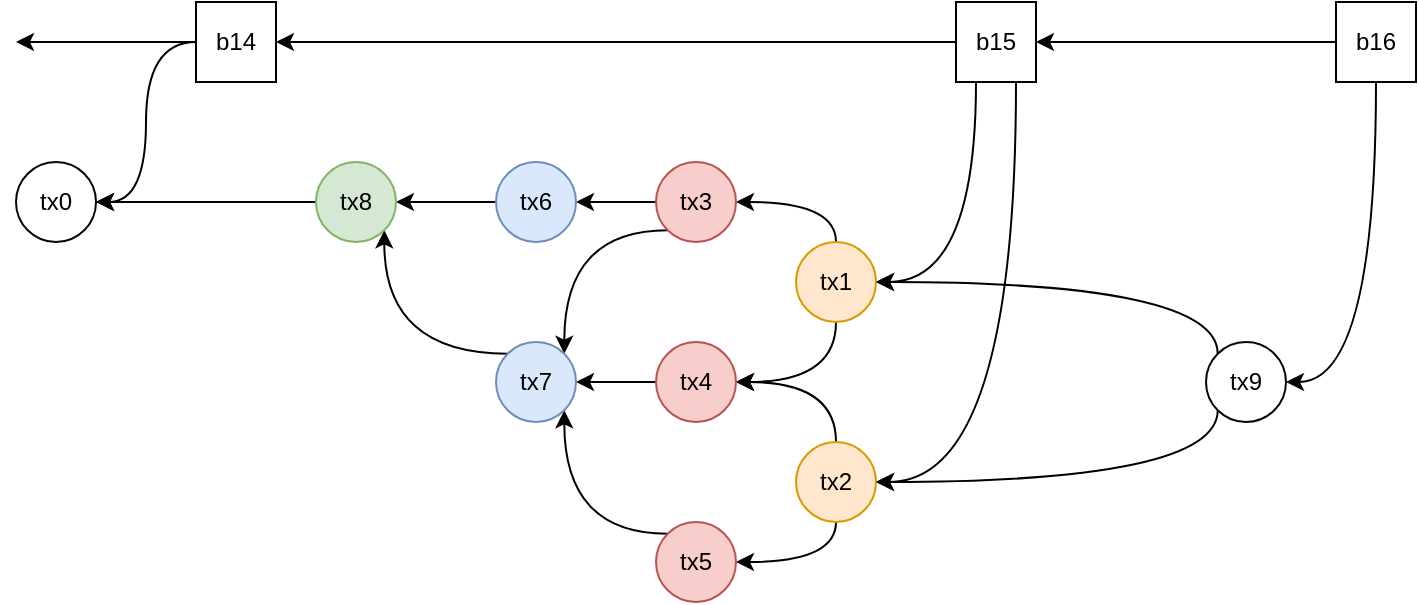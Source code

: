 <mxfile version="14.6.13" type="device"><diagram id="30AyUKwYj3xszHP75Wro" name="Page-1"><mxGraphModel dx="1106" dy="892" grid="1" gridSize="10" guides="1" tooltips="1" connect="1" arrows="1" fold="1" page="1" pageScale="1" pageWidth="850" pageHeight="1100" math="0" shadow="0"><root><mxCell id="0"/><mxCell id="1" parent="0"/><mxCell id="iuOZ1mTyVWPjf0bK8mj5-3" value="" style="edgeStyle=orthogonalEdgeStyle;rounded=0;orthogonalLoop=1;jettySize=auto;html=1;fontColor=#808080;" edge="1" parent="1" source="iuOZ1mTyVWPjf0bK8mj5-6" target="iuOZ1mTyVWPjf0bK8mj5-10"><mxGeometry relative="1" as="geometry"/></mxCell><mxCell id="iuOZ1mTyVWPjf0bK8mj5-4" style="edgeStyle=orthogonalEdgeStyle;curved=1;rounded=0;orthogonalLoop=1;jettySize=auto;html=1;exitX=0.25;exitY=1;exitDx=0;exitDy=0;entryX=1;entryY=0.5;entryDx=0;entryDy=0;strokeWidth=1;fontColor=#000000;" edge="1" parent="1" source="iuOZ1mTyVWPjf0bK8mj5-6" target="iuOZ1mTyVWPjf0bK8mj5-13"><mxGeometry relative="1" as="geometry"/></mxCell><mxCell id="iuOZ1mTyVWPjf0bK8mj5-5" style="edgeStyle=orthogonalEdgeStyle;curved=1;rounded=0;orthogonalLoop=1;jettySize=auto;html=1;exitX=0.75;exitY=1;exitDx=0;exitDy=0;entryX=1;entryY=0.5;entryDx=0;entryDy=0;strokeWidth=1;fontColor=#000000;" edge="1" parent="1" source="iuOZ1mTyVWPjf0bK8mj5-6" target="iuOZ1mTyVWPjf0bK8mj5-16"><mxGeometry relative="1" as="geometry"/></mxCell><mxCell id="iuOZ1mTyVWPjf0bK8mj5-6" value="b15" style="whiteSpace=wrap;html=1;aspect=fixed;fontStyle=0;strokeWidth=1;fillColor=#FFFFFF;" vertex="1" parent="1"><mxGeometry x="530" y="90" width="40" height="40" as="geometry"/></mxCell><mxCell id="iuOZ1mTyVWPjf0bK8mj5-7" style="edgeStyle=orthogonalEdgeStyle;rounded=0;orthogonalLoop=1;jettySize=auto;html=1;exitX=0;exitY=0.5;exitDx=0;exitDy=0;fontColor=#808080;" edge="1" parent="1" source="iuOZ1mTyVWPjf0bK8mj5-8" target="iuOZ1mTyVWPjf0bK8mj5-6"><mxGeometry relative="1" as="geometry"/></mxCell><mxCell id="iuOZ1mTyVWPjf0bK8mj5-34" style="edgeStyle=orthogonalEdgeStyle;rounded=0;orthogonalLoop=1;jettySize=auto;html=1;entryX=1;entryY=0.5;entryDx=0;entryDy=0;curved=1;exitX=0.5;exitY=1;exitDx=0;exitDy=0;" edge="1" parent="1" source="iuOZ1mTyVWPjf0bK8mj5-8" target="iuOZ1mTyVWPjf0bK8mj5-32"><mxGeometry relative="1" as="geometry"/></mxCell><mxCell id="iuOZ1mTyVWPjf0bK8mj5-8" value="b16" style="whiteSpace=wrap;html=1;aspect=fixed;fontStyle=0" vertex="1" parent="1"><mxGeometry x="720" y="90" width="40" height="40" as="geometry"/></mxCell><mxCell id="iuOZ1mTyVWPjf0bK8mj5-9" value="" style="edgeStyle=orthogonalEdgeStyle;rounded=0;orthogonalLoop=1;jettySize=auto;html=1;fontColor=#808080;" edge="1" parent="1" source="iuOZ1mTyVWPjf0bK8mj5-10"><mxGeometry relative="1" as="geometry"><mxPoint x="60" y="110" as="targetPoint"/></mxGeometry></mxCell><mxCell id="iuOZ1mTyVWPjf0bK8mj5-39" style="edgeStyle=orthogonalEdgeStyle;curved=1;rounded=0;orthogonalLoop=1;jettySize=auto;html=1;entryX=1;entryY=0.5;entryDx=0;entryDy=0;" edge="1" parent="1" source="iuOZ1mTyVWPjf0bK8mj5-10" target="iuOZ1mTyVWPjf0bK8mj5-37"><mxGeometry relative="1" as="geometry"/></mxCell><mxCell id="iuOZ1mTyVWPjf0bK8mj5-10" value="b14" style="whiteSpace=wrap;html=1;aspect=fixed;fontStyle=0" vertex="1" parent="1"><mxGeometry x="150" y="90" width="40" height="40" as="geometry"/></mxCell><mxCell id="iuOZ1mTyVWPjf0bK8mj5-11" style="edgeStyle=orthogonalEdgeStyle;curved=1;rounded=0;orthogonalLoop=1;jettySize=auto;html=1;exitX=0.5;exitY=0;exitDx=0;exitDy=0;entryX=1;entryY=0.5;entryDx=0;entryDy=0;strokeWidth=1;fontColor=#000000;" edge="1" parent="1" source="iuOZ1mTyVWPjf0bK8mj5-13" target="iuOZ1mTyVWPjf0bK8mj5-22"><mxGeometry relative="1" as="geometry"/></mxCell><mxCell id="iuOZ1mTyVWPjf0bK8mj5-12" style="edgeStyle=orthogonalEdgeStyle;curved=1;rounded=0;orthogonalLoop=1;jettySize=auto;html=1;exitX=0.5;exitY=1;exitDx=0;exitDy=0;entryX=1;entryY=0.5;entryDx=0;entryDy=0;strokeWidth=1;fontColor=#000000;" edge="1" parent="1" source="iuOZ1mTyVWPjf0bK8mj5-13" target="iuOZ1mTyVWPjf0bK8mj5-24"><mxGeometry relative="1" as="geometry"/></mxCell><mxCell id="iuOZ1mTyVWPjf0bK8mj5-13" value="tx1" style="ellipse;whiteSpace=wrap;html=1;aspect=fixed;rounded=0;shadow=0;labelBackgroundColor=none;strokeWidth=1;align=center;fillColor=#ffe6cc;strokeColor=#d79b00;" vertex="1" parent="1"><mxGeometry x="450" y="210" width="40" height="40" as="geometry"/></mxCell><mxCell id="iuOZ1mTyVWPjf0bK8mj5-14" style="edgeStyle=orthogonalEdgeStyle;curved=1;rounded=0;orthogonalLoop=1;jettySize=auto;html=1;exitX=0.5;exitY=0;exitDx=0;exitDy=0;entryX=1;entryY=0.5;entryDx=0;entryDy=0;strokeWidth=1;fontColor=#000000;" edge="1" parent="1" source="iuOZ1mTyVWPjf0bK8mj5-16" target="iuOZ1mTyVWPjf0bK8mj5-24"><mxGeometry relative="1" as="geometry"/></mxCell><mxCell id="iuOZ1mTyVWPjf0bK8mj5-15" style="edgeStyle=orthogonalEdgeStyle;curved=1;rounded=0;orthogonalLoop=1;jettySize=auto;html=1;exitX=0.5;exitY=1;exitDx=0;exitDy=0;entryX=1;entryY=0.5;entryDx=0;entryDy=0;strokeWidth=1;fontColor=#000000;" edge="1" parent="1" source="iuOZ1mTyVWPjf0bK8mj5-16" target="iuOZ1mTyVWPjf0bK8mj5-26"><mxGeometry relative="1" as="geometry"/></mxCell><mxCell id="iuOZ1mTyVWPjf0bK8mj5-16" value="tx2" style="ellipse;whiteSpace=wrap;html=1;aspect=fixed;rounded=0;shadow=0;labelBackgroundColor=none;strokeWidth=1;align=center;fillColor=#ffe6cc;strokeColor=#d79b00;" vertex="1" parent="1"><mxGeometry x="450" y="310" width="40" height="40" as="geometry"/></mxCell><mxCell id="iuOZ1mTyVWPjf0bK8mj5-20" value="" style="edgeStyle=orthogonalEdgeStyle;curved=1;rounded=0;orthogonalLoop=1;jettySize=auto;html=1;strokeWidth=1;fontColor=#000000;" edge="1" parent="1" source="iuOZ1mTyVWPjf0bK8mj5-22" target="iuOZ1mTyVWPjf0bK8mj5-28"><mxGeometry relative="1" as="geometry"/></mxCell><mxCell id="iuOZ1mTyVWPjf0bK8mj5-21" style="edgeStyle=orthogonalEdgeStyle;curved=1;rounded=0;orthogonalLoop=1;jettySize=auto;html=1;exitX=0;exitY=1;exitDx=0;exitDy=0;entryX=1;entryY=0;entryDx=0;entryDy=0;strokeWidth=1;fontColor=#000000;" edge="1" parent="1" source="iuOZ1mTyVWPjf0bK8mj5-22" target="iuOZ1mTyVWPjf0bK8mj5-30"><mxGeometry relative="1" as="geometry"/></mxCell><mxCell id="iuOZ1mTyVWPjf0bK8mj5-22" value="tx3" style="ellipse;whiteSpace=wrap;html=1;aspect=fixed;rounded=0;shadow=0;labelBackgroundColor=none;strokeWidth=1;align=center;fillColor=#f8cecc;strokeColor=#b85450;" vertex="1" parent="1"><mxGeometry x="380" y="170" width="40" height="40" as="geometry"/></mxCell><mxCell id="iuOZ1mTyVWPjf0bK8mj5-23" style="edgeStyle=orthogonalEdgeStyle;curved=1;rounded=0;orthogonalLoop=1;jettySize=auto;html=1;exitX=0;exitY=0.5;exitDx=0;exitDy=0;entryX=1;entryY=0.5;entryDx=0;entryDy=0;strokeWidth=1;fontColor=#000000;" edge="1" parent="1" source="iuOZ1mTyVWPjf0bK8mj5-24" target="iuOZ1mTyVWPjf0bK8mj5-30"><mxGeometry relative="1" as="geometry"/></mxCell><mxCell id="iuOZ1mTyVWPjf0bK8mj5-24" value="tx4" style="ellipse;whiteSpace=wrap;html=1;aspect=fixed;rounded=0;shadow=0;labelBackgroundColor=none;strokeWidth=1;align=center;fillColor=#f8cecc;strokeColor=#b85450;" vertex="1" parent="1"><mxGeometry x="380" y="260" width="40" height="40" as="geometry"/></mxCell><mxCell id="iuOZ1mTyVWPjf0bK8mj5-25" style="edgeStyle=orthogonalEdgeStyle;curved=1;rounded=0;orthogonalLoop=1;jettySize=auto;html=1;exitX=0;exitY=0;exitDx=0;exitDy=0;entryX=1;entryY=1;entryDx=0;entryDy=0;strokeWidth=1;fontColor=#000000;" edge="1" parent="1" source="iuOZ1mTyVWPjf0bK8mj5-26" target="iuOZ1mTyVWPjf0bK8mj5-30"><mxGeometry relative="1" as="geometry"/></mxCell><mxCell id="iuOZ1mTyVWPjf0bK8mj5-26" value="tx5" style="ellipse;whiteSpace=wrap;html=1;aspect=fixed;rounded=0;shadow=0;labelBackgroundColor=none;strokeWidth=1;align=center;fillColor=#f8cecc;strokeColor=#b85450;" vertex="1" parent="1"><mxGeometry x="380" y="350" width="40" height="40" as="geometry"/></mxCell><mxCell id="iuOZ1mTyVWPjf0bK8mj5-27" value="" style="edgeStyle=orthogonalEdgeStyle;curved=1;rounded=0;orthogonalLoop=1;jettySize=auto;html=1;strokeWidth=1;fontColor=#000000;" edge="1" parent="1" source="iuOZ1mTyVWPjf0bK8mj5-28" target="iuOZ1mTyVWPjf0bK8mj5-31"><mxGeometry relative="1" as="geometry"/></mxCell><mxCell id="iuOZ1mTyVWPjf0bK8mj5-28" value="tx6" style="ellipse;whiteSpace=wrap;html=1;aspect=fixed;rounded=0;shadow=0;labelBackgroundColor=none;strokeWidth=1;align=center;fillColor=#dae8fc;strokeColor=#6c8ebf;" vertex="1" parent="1"><mxGeometry x="300" y="170" width="40" height="40" as="geometry"/></mxCell><mxCell id="iuOZ1mTyVWPjf0bK8mj5-29" style="edgeStyle=orthogonalEdgeStyle;curved=1;rounded=0;orthogonalLoop=1;jettySize=auto;html=1;exitX=0;exitY=0;exitDx=0;exitDy=0;entryX=1;entryY=1;entryDx=0;entryDy=0;strokeWidth=1;fontColor=#000000;" edge="1" parent="1" source="iuOZ1mTyVWPjf0bK8mj5-30" target="iuOZ1mTyVWPjf0bK8mj5-31"><mxGeometry relative="1" as="geometry"/></mxCell><mxCell id="iuOZ1mTyVWPjf0bK8mj5-30" value="tx7" style="ellipse;whiteSpace=wrap;html=1;aspect=fixed;rounded=0;shadow=0;labelBackgroundColor=none;strokeWidth=1;align=center;fillColor=#dae8fc;strokeColor=#6c8ebf;" vertex="1" parent="1"><mxGeometry x="300" y="260" width="40" height="40" as="geometry"/></mxCell><mxCell id="iuOZ1mTyVWPjf0bK8mj5-38" style="edgeStyle=orthogonalEdgeStyle;curved=1;rounded=0;orthogonalLoop=1;jettySize=auto;html=1;entryX=1;entryY=0.5;entryDx=0;entryDy=0;" edge="1" parent="1" source="iuOZ1mTyVWPjf0bK8mj5-31" target="iuOZ1mTyVWPjf0bK8mj5-37"><mxGeometry relative="1" as="geometry"/></mxCell><mxCell id="iuOZ1mTyVWPjf0bK8mj5-31" value="tx8" style="ellipse;whiteSpace=wrap;html=1;aspect=fixed;rounded=0;shadow=0;labelBackgroundColor=none;strokeWidth=1;align=center;fillColor=#d5e8d4;strokeColor=#82b366;" vertex="1" parent="1"><mxGeometry x="210" y="170" width="40" height="40" as="geometry"/></mxCell><mxCell id="iuOZ1mTyVWPjf0bK8mj5-35" style="edgeStyle=orthogonalEdgeStyle;curved=1;rounded=0;orthogonalLoop=1;jettySize=auto;html=1;entryX=1;entryY=0.5;entryDx=0;entryDy=0;exitX=0;exitY=0;exitDx=0;exitDy=0;" edge="1" parent="1" source="iuOZ1mTyVWPjf0bK8mj5-32" target="iuOZ1mTyVWPjf0bK8mj5-13"><mxGeometry relative="1" as="geometry"><Array as="points"><mxPoint x="661" y="230"/></Array></mxGeometry></mxCell><mxCell id="iuOZ1mTyVWPjf0bK8mj5-36" style="edgeStyle=orthogonalEdgeStyle;curved=1;rounded=0;orthogonalLoop=1;jettySize=auto;html=1;entryX=1;entryY=0.5;entryDx=0;entryDy=0;exitX=0;exitY=1;exitDx=0;exitDy=0;" edge="1" parent="1" source="iuOZ1mTyVWPjf0bK8mj5-32" target="iuOZ1mTyVWPjf0bK8mj5-16"><mxGeometry relative="1" as="geometry"><Array as="points"><mxPoint x="661" y="330"/></Array></mxGeometry></mxCell><mxCell id="iuOZ1mTyVWPjf0bK8mj5-32" value="tx9" style="ellipse;whiteSpace=wrap;html=1;aspect=fixed;rounded=0;shadow=0;labelBackgroundColor=none;strokeWidth=1;align=center;fillColor=none;strokeColor=#0A0700;" vertex="1" parent="1"><mxGeometry x="655" y="260" width="40" height="40" as="geometry"/></mxCell><mxCell id="iuOZ1mTyVWPjf0bK8mj5-37" value="tx0" style="ellipse;whiteSpace=wrap;html=1;aspect=fixed;rounded=0;shadow=0;labelBackgroundColor=none;strokeWidth=1;align=center;fillColor=none;strokeColor=#0A0700;" vertex="1" parent="1"><mxGeometry x="60" y="170" width="40" height="40" as="geometry"/></mxCell></root></mxGraphModel></diagram></mxfile>